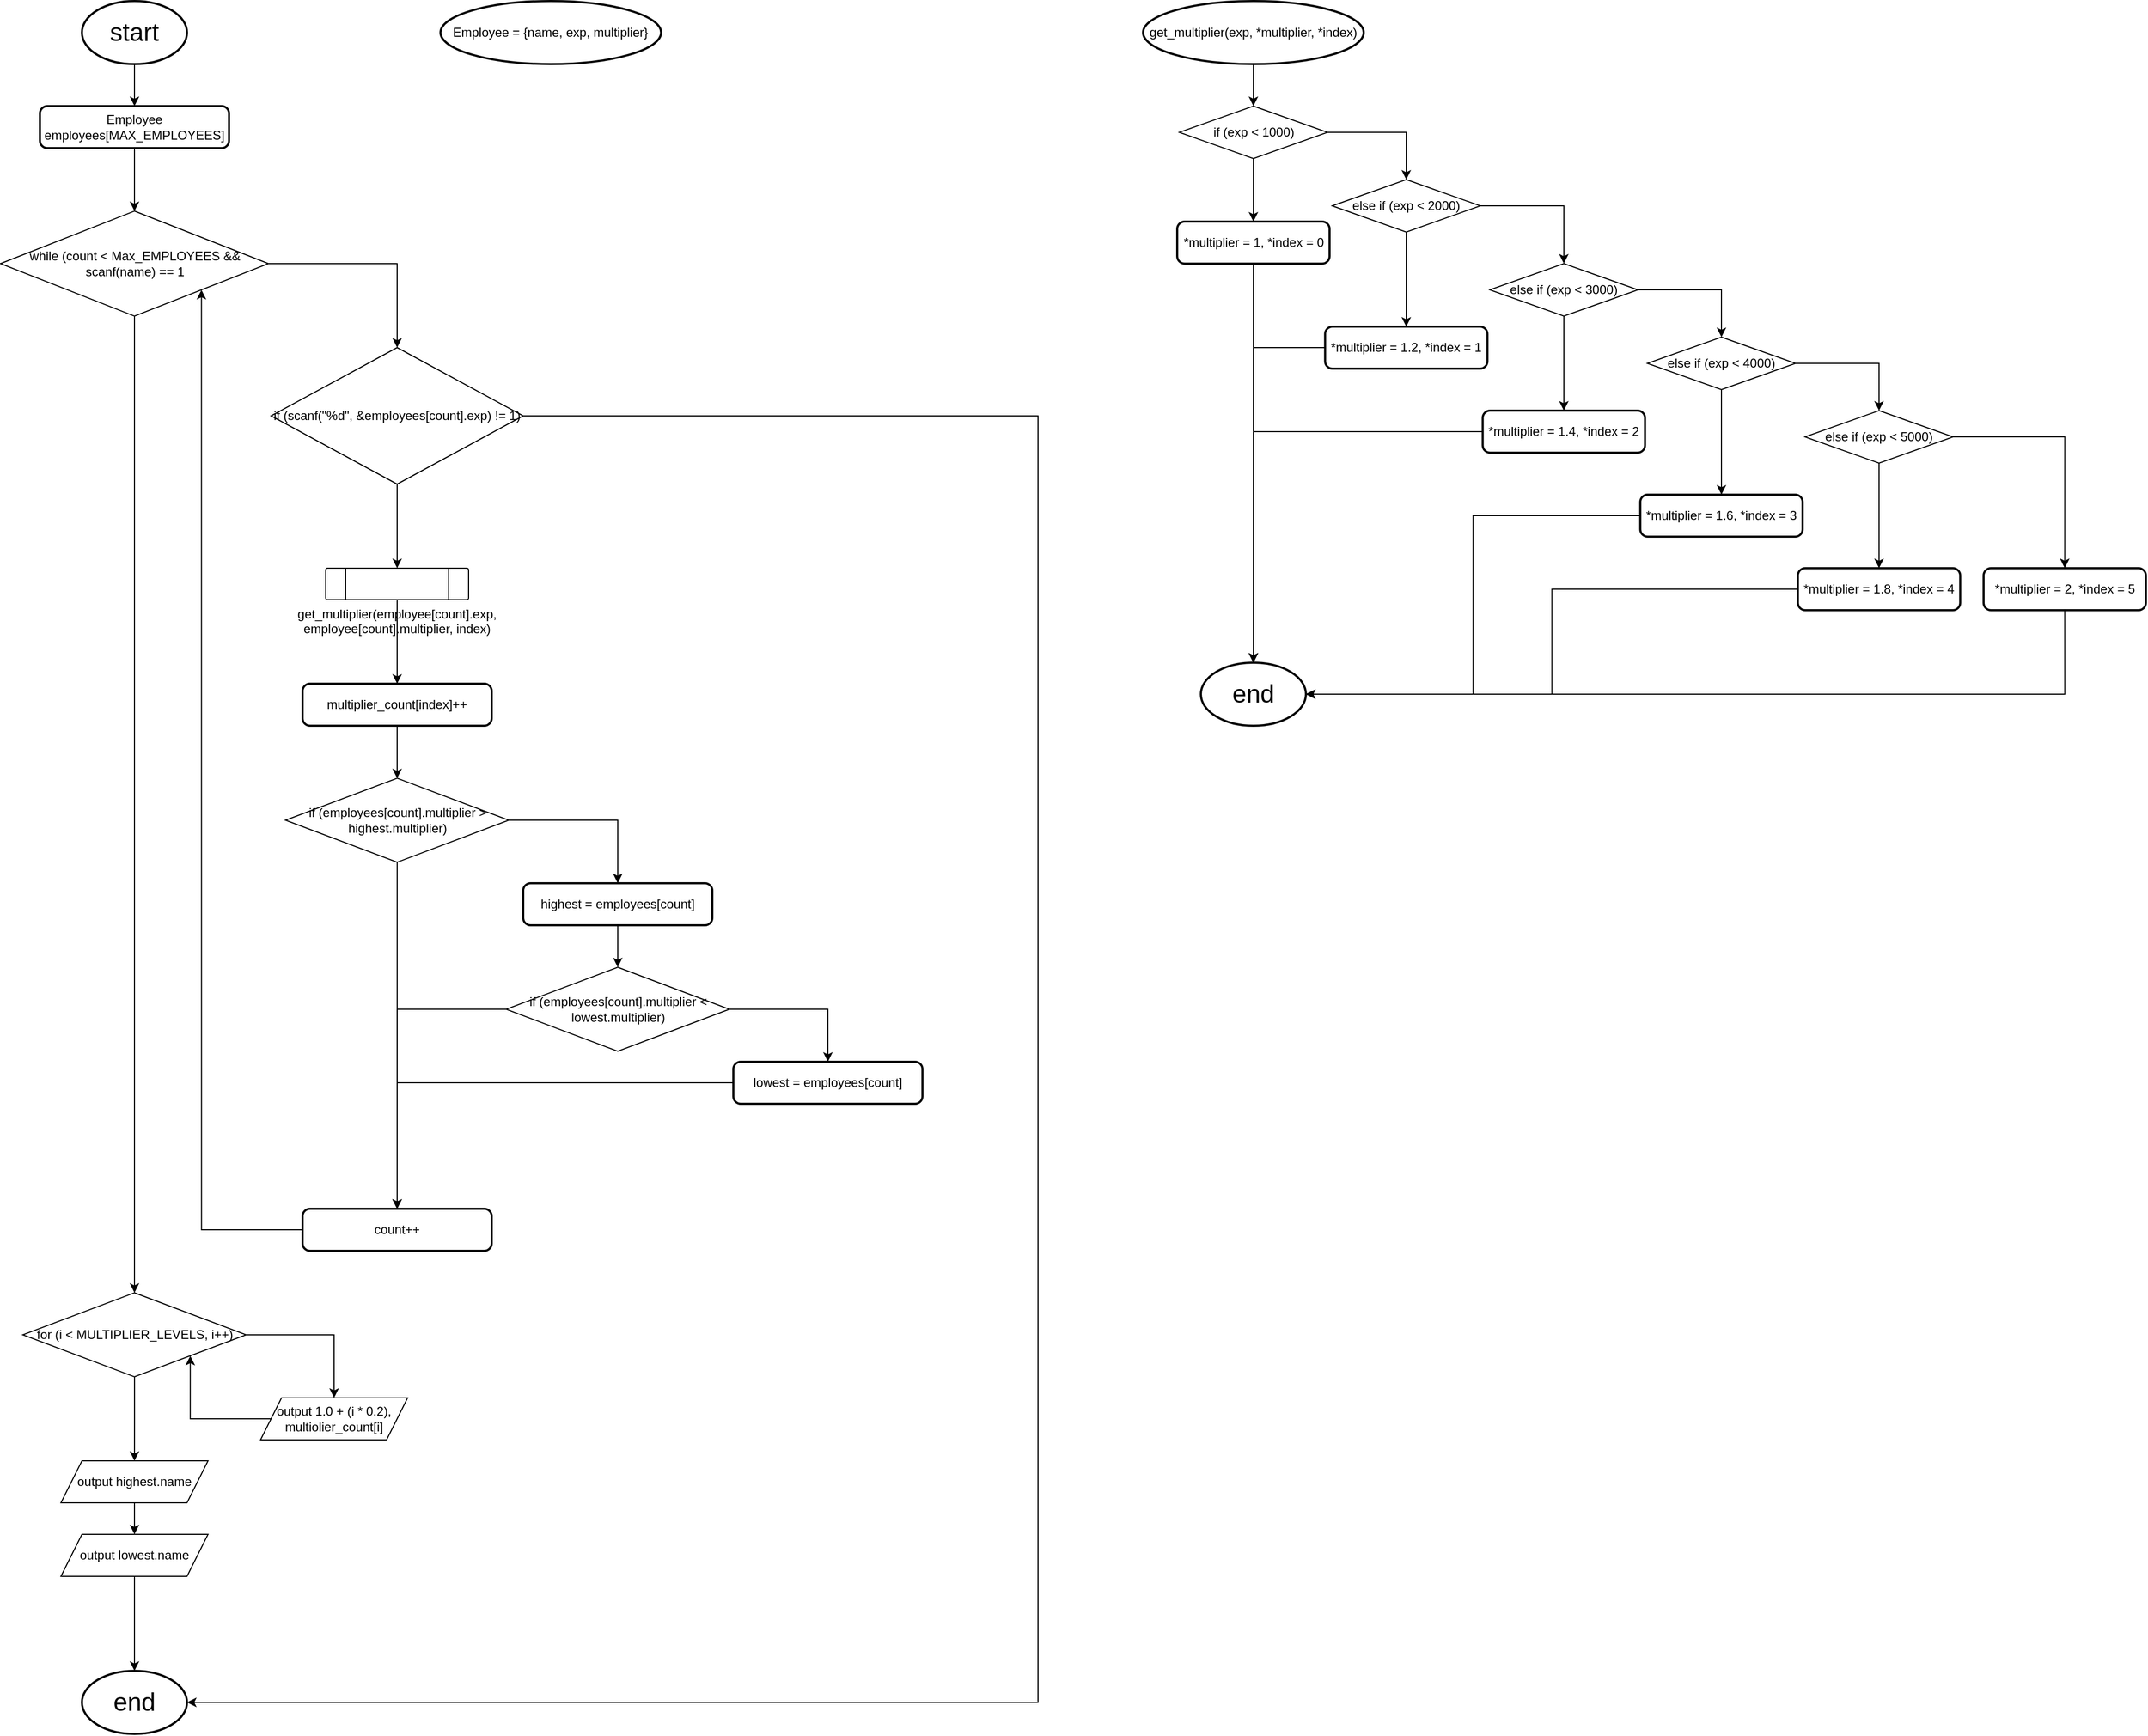 <mxfile version="25.0.3">
  <diagram name="Page-1" id="Swh69epRy-cZ5Dxx_xbL">
    <mxGraphModel dx="4435" dy="1865" grid="1" gridSize="10" guides="1" tooltips="1" connect="1" arrows="1" fold="1" page="1" pageScale="1" pageWidth="850" pageHeight="1100" math="0" shadow="0">
      <root>
        <mxCell id="0" />
        <mxCell id="1" parent="0" />
        <mxCell id="L560fXxDKEhZ5m2lBojk-10" style="edgeStyle=orthogonalEdgeStyle;rounded=0;orthogonalLoop=1;jettySize=auto;html=1;entryX=0.5;entryY=0;entryDx=0;entryDy=0;" edge="1" parent="1" source="L560fXxDKEhZ5m2lBojk-1" target="L560fXxDKEhZ5m2lBojk-4">
          <mxGeometry relative="1" as="geometry" />
        </mxCell>
        <mxCell id="L560fXxDKEhZ5m2lBojk-1" value="&lt;font style=&quot;font-size: 24px;&quot;&gt;start&lt;/font&gt;" style="strokeWidth=2;html=1;shape=mxgraph.flowchart.start_1;whiteSpace=wrap;" vertex="1" parent="1">
          <mxGeometry x="-700" y="60" width="100" height="60" as="geometry" />
        </mxCell>
        <mxCell id="L560fXxDKEhZ5m2lBojk-2" value="output 1.0 + (i * 0.2), multiolier_count[i]" style="shape=parallelogram;perimeter=parallelogramPerimeter;whiteSpace=wrap;html=1;fixedSize=1;" vertex="1" parent="1">
          <mxGeometry x="-530" y="1390" width="140" height="40" as="geometry" />
        </mxCell>
        <mxCell id="L560fXxDKEhZ5m2lBojk-3" value="&lt;font style=&quot;font-size: 24px;&quot;&gt;end&lt;/font&gt;" style="strokeWidth=2;html=1;shape=mxgraph.flowchart.start_1;whiteSpace=wrap;" vertex="1" parent="1">
          <mxGeometry x="-700" y="1650" width="100" height="60" as="geometry" />
        </mxCell>
        <mxCell id="L560fXxDKEhZ5m2lBojk-11" style="edgeStyle=orthogonalEdgeStyle;rounded=0;orthogonalLoop=1;jettySize=auto;html=1;entryX=0.5;entryY=0;entryDx=0;entryDy=0;" edge="1" parent="1" source="L560fXxDKEhZ5m2lBojk-4" target="L560fXxDKEhZ5m2lBojk-8">
          <mxGeometry relative="1" as="geometry" />
        </mxCell>
        <mxCell id="L560fXxDKEhZ5m2lBojk-4" value="Employee employees[MAX_EMPLOYEES]" style="rounded=1;whiteSpace=wrap;html=1;absoluteArcSize=1;arcSize=14;strokeWidth=2;" vertex="1" parent="1">
          <mxGeometry x="-740" y="160" width="180" height="40" as="geometry" />
        </mxCell>
        <mxCell id="L560fXxDKEhZ5m2lBojk-38" style="edgeStyle=orthogonalEdgeStyle;rounded=0;orthogonalLoop=1;jettySize=auto;html=1;entryX=0.5;entryY=0;entryDx=0;entryDy=0;" edge="1" parent="1" source="L560fXxDKEhZ5m2lBojk-5" target="L560fXxDKEhZ5m2lBojk-2">
          <mxGeometry relative="1" as="geometry" />
        </mxCell>
        <mxCell id="L560fXxDKEhZ5m2lBojk-42" style="edgeStyle=orthogonalEdgeStyle;rounded=0;orthogonalLoop=1;jettySize=auto;html=1;entryX=0.5;entryY=0;entryDx=0;entryDy=0;" edge="1" parent="1" source="L560fXxDKEhZ5m2lBojk-5" target="L560fXxDKEhZ5m2lBojk-40">
          <mxGeometry relative="1" as="geometry" />
        </mxCell>
        <mxCell id="L560fXxDKEhZ5m2lBojk-5" value="for (i &amp;lt; MULTIPLIER_LEVELS, i++)" style="rhombus;whiteSpace=wrap;html=1;" vertex="1" parent="1">
          <mxGeometry x="-756.25" y="1290" width="212.5" height="80" as="geometry" />
        </mxCell>
        <mxCell id="L560fXxDKEhZ5m2lBojk-6" value="Employee = {name, exp, multiplier}" style="strokeWidth=2;html=1;shape=mxgraph.flowchart.start_1;whiteSpace=wrap;" vertex="1" parent="1">
          <mxGeometry x="-358.75" y="60" width="210" height="60" as="geometry" />
        </mxCell>
        <mxCell id="L560fXxDKEhZ5m2lBojk-49" style="edgeStyle=orthogonalEdgeStyle;rounded=0;orthogonalLoop=1;jettySize=auto;html=1;entryX=0.5;entryY=0;entryDx=0;entryDy=0;" edge="1" parent="1" source="L560fXxDKEhZ5m2lBojk-7" target="L560fXxDKEhZ5m2lBojk-35">
          <mxGeometry relative="1" as="geometry" />
        </mxCell>
        <mxCell id="L560fXxDKEhZ5m2lBojk-7" value="get_multiplier(exp, *multiplier, *index)" style="strokeWidth=2;html=1;shape=mxgraph.flowchart.start_1;whiteSpace=wrap;" vertex="1" parent="1">
          <mxGeometry x="310" y="60" width="210" height="60" as="geometry" />
        </mxCell>
        <mxCell id="L560fXxDKEhZ5m2lBojk-12" style="edgeStyle=orthogonalEdgeStyle;rounded=0;orthogonalLoop=1;jettySize=auto;html=1;entryX=0.5;entryY=0;entryDx=0;entryDy=0;" edge="1" parent="1" source="L560fXxDKEhZ5m2lBojk-8" target="L560fXxDKEhZ5m2lBojk-9">
          <mxGeometry relative="1" as="geometry" />
        </mxCell>
        <mxCell id="L560fXxDKEhZ5m2lBojk-36" style="edgeStyle=orthogonalEdgeStyle;rounded=0;orthogonalLoop=1;jettySize=auto;html=1;entryX=0.5;entryY=0;entryDx=0;entryDy=0;" edge="1" parent="1" source="L560fXxDKEhZ5m2lBojk-8" target="L560fXxDKEhZ5m2lBojk-5">
          <mxGeometry relative="1" as="geometry" />
        </mxCell>
        <mxCell id="L560fXxDKEhZ5m2lBojk-8" value="while (count &amp;lt; Max_EMPLOYEES &amp;amp;&amp;amp; scanf(name) == 1" style="rhombus;whiteSpace=wrap;html=1;" vertex="1" parent="1">
          <mxGeometry x="-777.5" y="260" width="255" height="100" as="geometry" />
        </mxCell>
        <mxCell id="L560fXxDKEhZ5m2lBojk-16" style="edgeStyle=orthogonalEdgeStyle;rounded=0;orthogonalLoop=1;jettySize=auto;html=1;entryX=0.5;entryY=0;entryDx=0;entryDy=0;" edge="1" parent="1" source="L560fXxDKEhZ5m2lBojk-9" target="L560fXxDKEhZ5m2lBojk-14">
          <mxGeometry relative="1" as="geometry" />
        </mxCell>
        <mxCell id="L560fXxDKEhZ5m2lBojk-9" value="if (scanf(&quot;%d&quot;, &amp;amp;employees[count].exp) != 1)" style="rhombus;whiteSpace=wrap;html=1;" vertex="1" parent="1">
          <mxGeometry x="-520" y="390" width="240" height="130" as="geometry" />
        </mxCell>
        <mxCell id="L560fXxDKEhZ5m2lBojk-18" style="edgeStyle=orthogonalEdgeStyle;rounded=0;orthogonalLoop=1;jettySize=auto;html=1;entryX=0.5;entryY=0;entryDx=0;entryDy=0;" edge="1" parent="1" source="L560fXxDKEhZ5m2lBojk-14" target="L560fXxDKEhZ5m2lBojk-17">
          <mxGeometry relative="1" as="geometry" />
        </mxCell>
        <mxCell id="L560fXxDKEhZ5m2lBojk-14" value="get_multiplier(employee[count].exp, employee[count].multiplier, index)" style="verticalLabelPosition=bottom;verticalAlign=top;html=1;shape=process;whiteSpace=wrap;rounded=1;size=0.14;arcSize=6;" vertex="1" parent="1">
          <mxGeometry x="-468" y="600" width="136" height="30" as="geometry" />
        </mxCell>
        <mxCell id="L560fXxDKEhZ5m2lBojk-37" style="edgeStyle=orthogonalEdgeStyle;rounded=0;orthogonalLoop=1;jettySize=auto;html=1;entryX=0.5;entryY=0;entryDx=0;entryDy=0;" edge="1" parent="1" source="L560fXxDKEhZ5m2lBojk-17" target="L560fXxDKEhZ5m2lBojk-19">
          <mxGeometry relative="1" as="geometry" />
        </mxCell>
        <mxCell id="L560fXxDKEhZ5m2lBojk-17" value="multiplier_count[index]++" style="rounded=1;whiteSpace=wrap;html=1;absoluteArcSize=1;arcSize=14;strokeWidth=2;" vertex="1" parent="1">
          <mxGeometry x="-490" y="710" width="180" height="40" as="geometry" />
        </mxCell>
        <mxCell id="L560fXxDKEhZ5m2lBojk-21" style="edgeStyle=orthogonalEdgeStyle;rounded=0;orthogonalLoop=1;jettySize=auto;html=1;entryX=0.5;entryY=0;entryDx=0;entryDy=0;" edge="1" parent="1" source="L560fXxDKEhZ5m2lBojk-19" target="L560fXxDKEhZ5m2lBojk-20">
          <mxGeometry relative="1" as="geometry" />
        </mxCell>
        <mxCell id="L560fXxDKEhZ5m2lBojk-33" style="edgeStyle=orthogonalEdgeStyle;rounded=0;orthogonalLoop=1;jettySize=auto;html=1;entryX=0.5;entryY=0;entryDx=0;entryDy=0;" edge="1" parent="1" source="L560fXxDKEhZ5m2lBojk-19" target="L560fXxDKEhZ5m2lBojk-29">
          <mxGeometry relative="1" as="geometry" />
        </mxCell>
        <mxCell id="L560fXxDKEhZ5m2lBojk-19" value="if (employees[count].multiplier &amp;gt; highest.multiplier)" style="rhombus;whiteSpace=wrap;html=1;" vertex="1" parent="1">
          <mxGeometry x="-506.25" y="800" width="212.5" height="80" as="geometry" />
        </mxCell>
        <mxCell id="L560fXxDKEhZ5m2lBojk-24" style="edgeStyle=orthogonalEdgeStyle;rounded=0;orthogonalLoop=1;jettySize=auto;html=1;entryX=0.5;entryY=0;entryDx=0;entryDy=0;" edge="1" parent="1" source="L560fXxDKEhZ5m2lBojk-20" target="L560fXxDKEhZ5m2lBojk-22">
          <mxGeometry relative="1" as="geometry" />
        </mxCell>
        <mxCell id="L560fXxDKEhZ5m2lBojk-20" value="highest = employees[count]" style="rounded=1;whiteSpace=wrap;html=1;absoluteArcSize=1;arcSize=14;strokeWidth=2;" vertex="1" parent="1">
          <mxGeometry x="-280" y="900" width="180" height="40" as="geometry" />
        </mxCell>
        <mxCell id="L560fXxDKEhZ5m2lBojk-28" style="edgeStyle=orthogonalEdgeStyle;rounded=0;orthogonalLoop=1;jettySize=auto;html=1;entryX=0.5;entryY=0;entryDx=0;entryDy=0;" edge="1" parent="1" source="L560fXxDKEhZ5m2lBojk-22" target="L560fXxDKEhZ5m2lBojk-27">
          <mxGeometry relative="1" as="geometry" />
        </mxCell>
        <mxCell id="L560fXxDKEhZ5m2lBojk-31" style="edgeStyle=orthogonalEdgeStyle;rounded=0;orthogonalLoop=1;jettySize=auto;html=1;entryX=0.5;entryY=0;entryDx=0;entryDy=0;" edge="1" parent="1" source="L560fXxDKEhZ5m2lBojk-22" target="L560fXxDKEhZ5m2lBojk-29">
          <mxGeometry relative="1" as="geometry" />
        </mxCell>
        <mxCell id="L560fXxDKEhZ5m2lBojk-22" value="if (employees[count].multiplier &amp;lt; lowest.multiplier)" style="rhombus;whiteSpace=wrap;html=1;" vertex="1" parent="1">
          <mxGeometry x="-296.25" y="980" width="212.5" height="80" as="geometry" />
        </mxCell>
        <mxCell id="L560fXxDKEhZ5m2lBojk-26" style="edgeStyle=orthogonalEdgeStyle;rounded=0;orthogonalLoop=1;jettySize=auto;html=1;entryX=1;entryY=0.5;entryDx=0;entryDy=0;entryPerimeter=0;exitX=1;exitY=0.5;exitDx=0;exitDy=0;" edge="1" parent="1" source="L560fXxDKEhZ5m2lBojk-9" target="L560fXxDKEhZ5m2lBojk-3">
          <mxGeometry relative="1" as="geometry">
            <Array as="points">
              <mxPoint x="210" y="455" />
              <mxPoint x="210" y="1680" />
            </Array>
          </mxGeometry>
        </mxCell>
        <mxCell id="L560fXxDKEhZ5m2lBojk-30" style="edgeStyle=orthogonalEdgeStyle;rounded=0;orthogonalLoop=1;jettySize=auto;html=1;entryX=0.5;entryY=0;entryDx=0;entryDy=0;" edge="1" parent="1" source="L560fXxDKEhZ5m2lBojk-27" target="L560fXxDKEhZ5m2lBojk-29">
          <mxGeometry relative="1" as="geometry" />
        </mxCell>
        <mxCell id="L560fXxDKEhZ5m2lBojk-27" value="lowest = employees[count]" style="rounded=1;whiteSpace=wrap;html=1;absoluteArcSize=1;arcSize=14;strokeWidth=2;" vertex="1" parent="1">
          <mxGeometry x="-80" y="1070" width="180" height="40" as="geometry" />
        </mxCell>
        <mxCell id="L560fXxDKEhZ5m2lBojk-34" style="edgeStyle=orthogonalEdgeStyle;rounded=0;orthogonalLoop=1;jettySize=auto;html=1;entryX=1;entryY=1;entryDx=0;entryDy=0;" edge="1" parent="1" source="L560fXxDKEhZ5m2lBojk-29" target="L560fXxDKEhZ5m2lBojk-8">
          <mxGeometry relative="1" as="geometry" />
        </mxCell>
        <mxCell id="L560fXxDKEhZ5m2lBojk-29" value="count++" style="rounded=1;whiteSpace=wrap;html=1;absoluteArcSize=1;arcSize=14;strokeWidth=2;" vertex="1" parent="1">
          <mxGeometry x="-490" y="1210" width="180" height="40" as="geometry" />
        </mxCell>
        <mxCell id="L560fXxDKEhZ5m2lBojk-50" style="edgeStyle=orthogonalEdgeStyle;rounded=0;orthogonalLoop=1;jettySize=auto;html=1;entryX=0.5;entryY=0;entryDx=0;entryDy=0;" edge="1" parent="1" source="L560fXxDKEhZ5m2lBojk-35" target="L560fXxDKEhZ5m2lBojk-45">
          <mxGeometry relative="1" as="geometry" />
        </mxCell>
        <mxCell id="L560fXxDKEhZ5m2lBojk-57" style="edgeStyle=orthogonalEdgeStyle;rounded=0;orthogonalLoop=1;jettySize=auto;html=1;entryX=0.5;entryY=0;entryDx=0;entryDy=0;" edge="1" parent="1" source="L560fXxDKEhZ5m2lBojk-35" target="L560fXxDKEhZ5m2lBojk-56">
          <mxGeometry relative="1" as="geometry" />
        </mxCell>
        <mxCell id="L560fXxDKEhZ5m2lBojk-35" value="if (exp &amp;lt; 1000)" style="rhombus;whiteSpace=wrap;html=1;" vertex="1" parent="1">
          <mxGeometry x="344.5" y="160" width="141" height="50" as="geometry" />
        </mxCell>
        <mxCell id="L560fXxDKEhZ5m2lBojk-39" style="edgeStyle=orthogonalEdgeStyle;rounded=0;orthogonalLoop=1;jettySize=auto;html=1;entryX=1;entryY=1;entryDx=0;entryDy=0;" edge="1" parent="1" source="L560fXxDKEhZ5m2lBojk-2" target="L560fXxDKEhZ5m2lBojk-5">
          <mxGeometry relative="1" as="geometry" />
        </mxCell>
        <mxCell id="L560fXxDKEhZ5m2lBojk-43" style="edgeStyle=orthogonalEdgeStyle;rounded=0;orthogonalLoop=1;jettySize=auto;html=1;entryX=0.5;entryY=0;entryDx=0;entryDy=0;" edge="1" parent="1" source="L560fXxDKEhZ5m2lBojk-40" target="L560fXxDKEhZ5m2lBojk-41">
          <mxGeometry relative="1" as="geometry" />
        </mxCell>
        <mxCell id="L560fXxDKEhZ5m2lBojk-40" value="output highest.name" style="shape=parallelogram;perimeter=parallelogramPerimeter;whiteSpace=wrap;html=1;fixedSize=1;" vertex="1" parent="1">
          <mxGeometry x="-720" y="1450" width="140" height="40" as="geometry" />
        </mxCell>
        <mxCell id="L560fXxDKEhZ5m2lBojk-44" style="edgeStyle=orthogonalEdgeStyle;rounded=0;orthogonalLoop=1;jettySize=auto;html=1;" edge="1" parent="1" source="L560fXxDKEhZ5m2lBojk-41" target="L560fXxDKEhZ5m2lBojk-3">
          <mxGeometry relative="1" as="geometry" />
        </mxCell>
        <mxCell id="L560fXxDKEhZ5m2lBojk-41" value="output lowest.name" style="shape=parallelogram;perimeter=parallelogramPerimeter;whiteSpace=wrap;html=1;fixedSize=1;" vertex="1" parent="1">
          <mxGeometry x="-720" y="1520" width="140" height="40" as="geometry" />
        </mxCell>
        <mxCell id="L560fXxDKEhZ5m2lBojk-51" style="edgeStyle=orthogonalEdgeStyle;rounded=0;orthogonalLoop=1;jettySize=auto;html=1;entryX=0.5;entryY=0;entryDx=0;entryDy=0;" edge="1" parent="1" source="L560fXxDKEhZ5m2lBojk-45" target="L560fXxDKEhZ5m2lBojk-46">
          <mxGeometry relative="1" as="geometry" />
        </mxCell>
        <mxCell id="L560fXxDKEhZ5m2lBojk-59" style="edgeStyle=orthogonalEdgeStyle;rounded=0;orthogonalLoop=1;jettySize=auto;html=1;entryX=0.5;entryY=0;entryDx=0;entryDy=0;" edge="1" parent="1" source="L560fXxDKEhZ5m2lBojk-45" target="L560fXxDKEhZ5m2lBojk-58">
          <mxGeometry relative="1" as="geometry" />
        </mxCell>
        <mxCell id="L560fXxDKEhZ5m2lBojk-45" value="else if (exp &amp;lt; 2000)" style="rhombus;whiteSpace=wrap;html=1;" vertex="1" parent="1">
          <mxGeometry x="490" y="230" width="141" height="50" as="geometry" />
        </mxCell>
        <mxCell id="L560fXxDKEhZ5m2lBojk-52" style="edgeStyle=orthogonalEdgeStyle;rounded=0;orthogonalLoop=1;jettySize=auto;html=1;entryX=0.5;entryY=0;entryDx=0;entryDy=0;" edge="1" parent="1" source="L560fXxDKEhZ5m2lBojk-46" target="L560fXxDKEhZ5m2lBojk-47">
          <mxGeometry relative="1" as="geometry" />
        </mxCell>
        <mxCell id="L560fXxDKEhZ5m2lBojk-63" style="edgeStyle=orthogonalEdgeStyle;rounded=0;orthogonalLoop=1;jettySize=auto;html=1;entryX=0.5;entryY=0;entryDx=0;entryDy=0;" edge="1" parent="1" source="L560fXxDKEhZ5m2lBojk-46" target="L560fXxDKEhZ5m2lBojk-60">
          <mxGeometry relative="1" as="geometry" />
        </mxCell>
        <mxCell id="L560fXxDKEhZ5m2lBojk-46" value="else if (exp &amp;lt; 3000)" style="rhombus;whiteSpace=wrap;html=1;" vertex="1" parent="1">
          <mxGeometry x="640" y="310" width="141" height="50" as="geometry" />
        </mxCell>
        <mxCell id="L560fXxDKEhZ5m2lBojk-53" style="edgeStyle=orthogonalEdgeStyle;rounded=0;orthogonalLoop=1;jettySize=auto;html=1;entryX=0.5;entryY=0;entryDx=0;entryDy=0;" edge="1" parent="1" source="L560fXxDKEhZ5m2lBojk-47" target="L560fXxDKEhZ5m2lBojk-48">
          <mxGeometry relative="1" as="geometry" />
        </mxCell>
        <mxCell id="L560fXxDKEhZ5m2lBojk-64" style="edgeStyle=orthogonalEdgeStyle;rounded=0;orthogonalLoop=1;jettySize=auto;html=1;entryX=0.5;entryY=0;entryDx=0;entryDy=0;" edge="1" parent="1" source="L560fXxDKEhZ5m2lBojk-47" target="L560fXxDKEhZ5m2lBojk-61">
          <mxGeometry relative="1" as="geometry" />
        </mxCell>
        <mxCell id="L560fXxDKEhZ5m2lBojk-47" value="else if (exp &amp;lt; 4000)" style="rhombus;whiteSpace=wrap;html=1;" vertex="1" parent="1">
          <mxGeometry x="790" y="380" width="141" height="50" as="geometry" />
        </mxCell>
        <mxCell id="L560fXxDKEhZ5m2lBojk-65" style="edgeStyle=orthogonalEdgeStyle;rounded=0;orthogonalLoop=1;jettySize=auto;html=1;entryX=0.5;entryY=0;entryDx=0;entryDy=0;" edge="1" parent="1" source="L560fXxDKEhZ5m2lBojk-48" target="L560fXxDKEhZ5m2lBojk-62">
          <mxGeometry relative="1" as="geometry" />
        </mxCell>
        <mxCell id="L560fXxDKEhZ5m2lBojk-67" style="edgeStyle=orthogonalEdgeStyle;rounded=0;orthogonalLoop=1;jettySize=auto;html=1;entryX=0.5;entryY=0;entryDx=0;entryDy=0;" edge="1" parent="1" source="L560fXxDKEhZ5m2lBojk-48" target="L560fXxDKEhZ5m2lBojk-66">
          <mxGeometry relative="1" as="geometry" />
        </mxCell>
        <mxCell id="L560fXxDKEhZ5m2lBojk-48" value="else if (exp &amp;lt; 5000)" style="rhombus;whiteSpace=wrap;html=1;" vertex="1" parent="1">
          <mxGeometry x="940" y="450" width="141" height="50" as="geometry" />
        </mxCell>
        <mxCell id="L560fXxDKEhZ5m2lBojk-54" value="&lt;font style=&quot;font-size: 24px;&quot;&gt;end&lt;/font&gt;" style="strokeWidth=2;html=1;shape=mxgraph.flowchart.start_1;whiteSpace=wrap;" vertex="1" parent="1">
          <mxGeometry x="365" y="690" width="100" height="60" as="geometry" />
        </mxCell>
        <mxCell id="L560fXxDKEhZ5m2lBojk-75" style="edgeStyle=orthogonalEdgeStyle;rounded=0;orthogonalLoop=1;jettySize=auto;html=1;" edge="1" parent="1" source="L560fXxDKEhZ5m2lBojk-56">
          <mxGeometry relative="1" as="geometry">
            <mxPoint x="415" y="690" as="targetPoint" />
          </mxGeometry>
        </mxCell>
        <mxCell id="L560fXxDKEhZ5m2lBojk-56" value="*multiplier = 1, *index = 0" style="rounded=1;whiteSpace=wrap;html=1;absoluteArcSize=1;arcSize=14;strokeWidth=2;" vertex="1" parent="1">
          <mxGeometry x="342.5" y="270" width="145" height="40" as="geometry" />
        </mxCell>
        <mxCell id="L560fXxDKEhZ5m2lBojk-58" value="*multiplier = 1.2, *index = 1" style="rounded=1;whiteSpace=wrap;html=1;absoluteArcSize=1;arcSize=14;strokeWidth=2;" vertex="1" parent="1">
          <mxGeometry x="483.25" y="370" width="154.5" height="40" as="geometry" />
        </mxCell>
        <mxCell id="L560fXxDKEhZ5m2lBojk-60" value="*multiplier = 1.4, *index = 2" style="rounded=1;whiteSpace=wrap;html=1;absoluteArcSize=1;arcSize=14;strokeWidth=2;" vertex="1" parent="1">
          <mxGeometry x="633.25" y="450" width="154.5" height="40" as="geometry" />
        </mxCell>
        <mxCell id="L560fXxDKEhZ5m2lBojk-61" value="*multiplier = 1.6, *index = 3" style="rounded=1;whiteSpace=wrap;html=1;absoluteArcSize=1;arcSize=14;strokeWidth=2;" vertex="1" parent="1">
          <mxGeometry x="783.25" y="530" width="154.5" height="40" as="geometry" />
        </mxCell>
        <mxCell id="L560fXxDKEhZ5m2lBojk-62" value="*multiplier = 1.8, *index = 4" style="rounded=1;whiteSpace=wrap;html=1;absoluteArcSize=1;arcSize=14;strokeWidth=2;" vertex="1" parent="1">
          <mxGeometry x="933.25" y="600" width="154.5" height="40" as="geometry" />
        </mxCell>
        <mxCell id="L560fXxDKEhZ5m2lBojk-66" value="*multiplier = 2, *index = 5" style="rounded=1;whiteSpace=wrap;html=1;absoluteArcSize=1;arcSize=14;strokeWidth=2;" vertex="1" parent="1">
          <mxGeometry x="1110" y="600" width="154.5" height="40" as="geometry" />
        </mxCell>
        <mxCell id="L560fXxDKEhZ5m2lBojk-68" style="edgeStyle=orthogonalEdgeStyle;rounded=0;orthogonalLoop=1;jettySize=auto;html=1;entryX=1;entryY=0.5;entryDx=0;entryDy=0;entryPerimeter=0;exitX=0.5;exitY=1;exitDx=0;exitDy=0;" edge="1" parent="1" source="L560fXxDKEhZ5m2lBojk-66" target="L560fXxDKEhZ5m2lBojk-54">
          <mxGeometry relative="1" as="geometry" />
        </mxCell>
        <mxCell id="L560fXxDKEhZ5m2lBojk-71" style="edgeStyle=orthogonalEdgeStyle;rounded=0;orthogonalLoop=1;jettySize=auto;html=1;entryX=1;entryY=0.5;entryDx=0;entryDy=0;entryPerimeter=0;" edge="1" parent="1" source="L560fXxDKEhZ5m2lBojk-62" target="L560fXxDKEhZ5m2lBojk-54">
          <mxGeometry relative="1" as="geometry" />
        </mxCell>
        <mxCell id="L560fXxDKEhZ5m2lBojk-72" style="edgeStyle=orthogonalEdgeStyle;rounded=0;orthogonalLoop=1;jettySize=auto;html=1;entryX=1;entryY=0.5;entryDx=0;entryDy=0;entryPerimeter=0;" edge="1" parent="1" source="L560fXxDKEhZ5m2lBojk-61" target="L560fXxDKEhZ5m2lBojk-54">
          <mxGeometry relative="1" as="geometry" />
        </mxCell>
        <mxCell id="L560fXxDKEhZ5m2lBojk-73" style="edgeStyle=orthogonalEdgeStyle;rounded=0;orthogonalLoop=1;jettySize=auto;html=1;entryX=0.5;entryY=0;entryDx=0;entryDy=0;entryPerimeter=0;" edge="1" parent="1" source="L560fXxDKEhZ5m2lBojk-60" target="L560fXxDKEhZ5m2lBojk-54">
          <mxGeometry relative="1" as="geometry" />
        </mxCell>
        <mxCell id="L560fXxDKEhZ5m2lBojk-74" style="edgeStyle=orthogonalEdgeStyle;rounded=0;orthogonalLoop=1;jettySize=auto;html=1;entryX=0.5;entryY=0;entryDx=0;entryDy=0;entryPerimeter=0;" edge="1" parent="1" source="L560fXxDKEhZ5m2lBojk-58" target="L560fXxDKEhZ5m2lBojk-54">
          <mxGeometry relative="1" as="geometry" />
        </mxCell>
      </root>
    </mxGraphModel>
  </diagram>
</mxfile>
